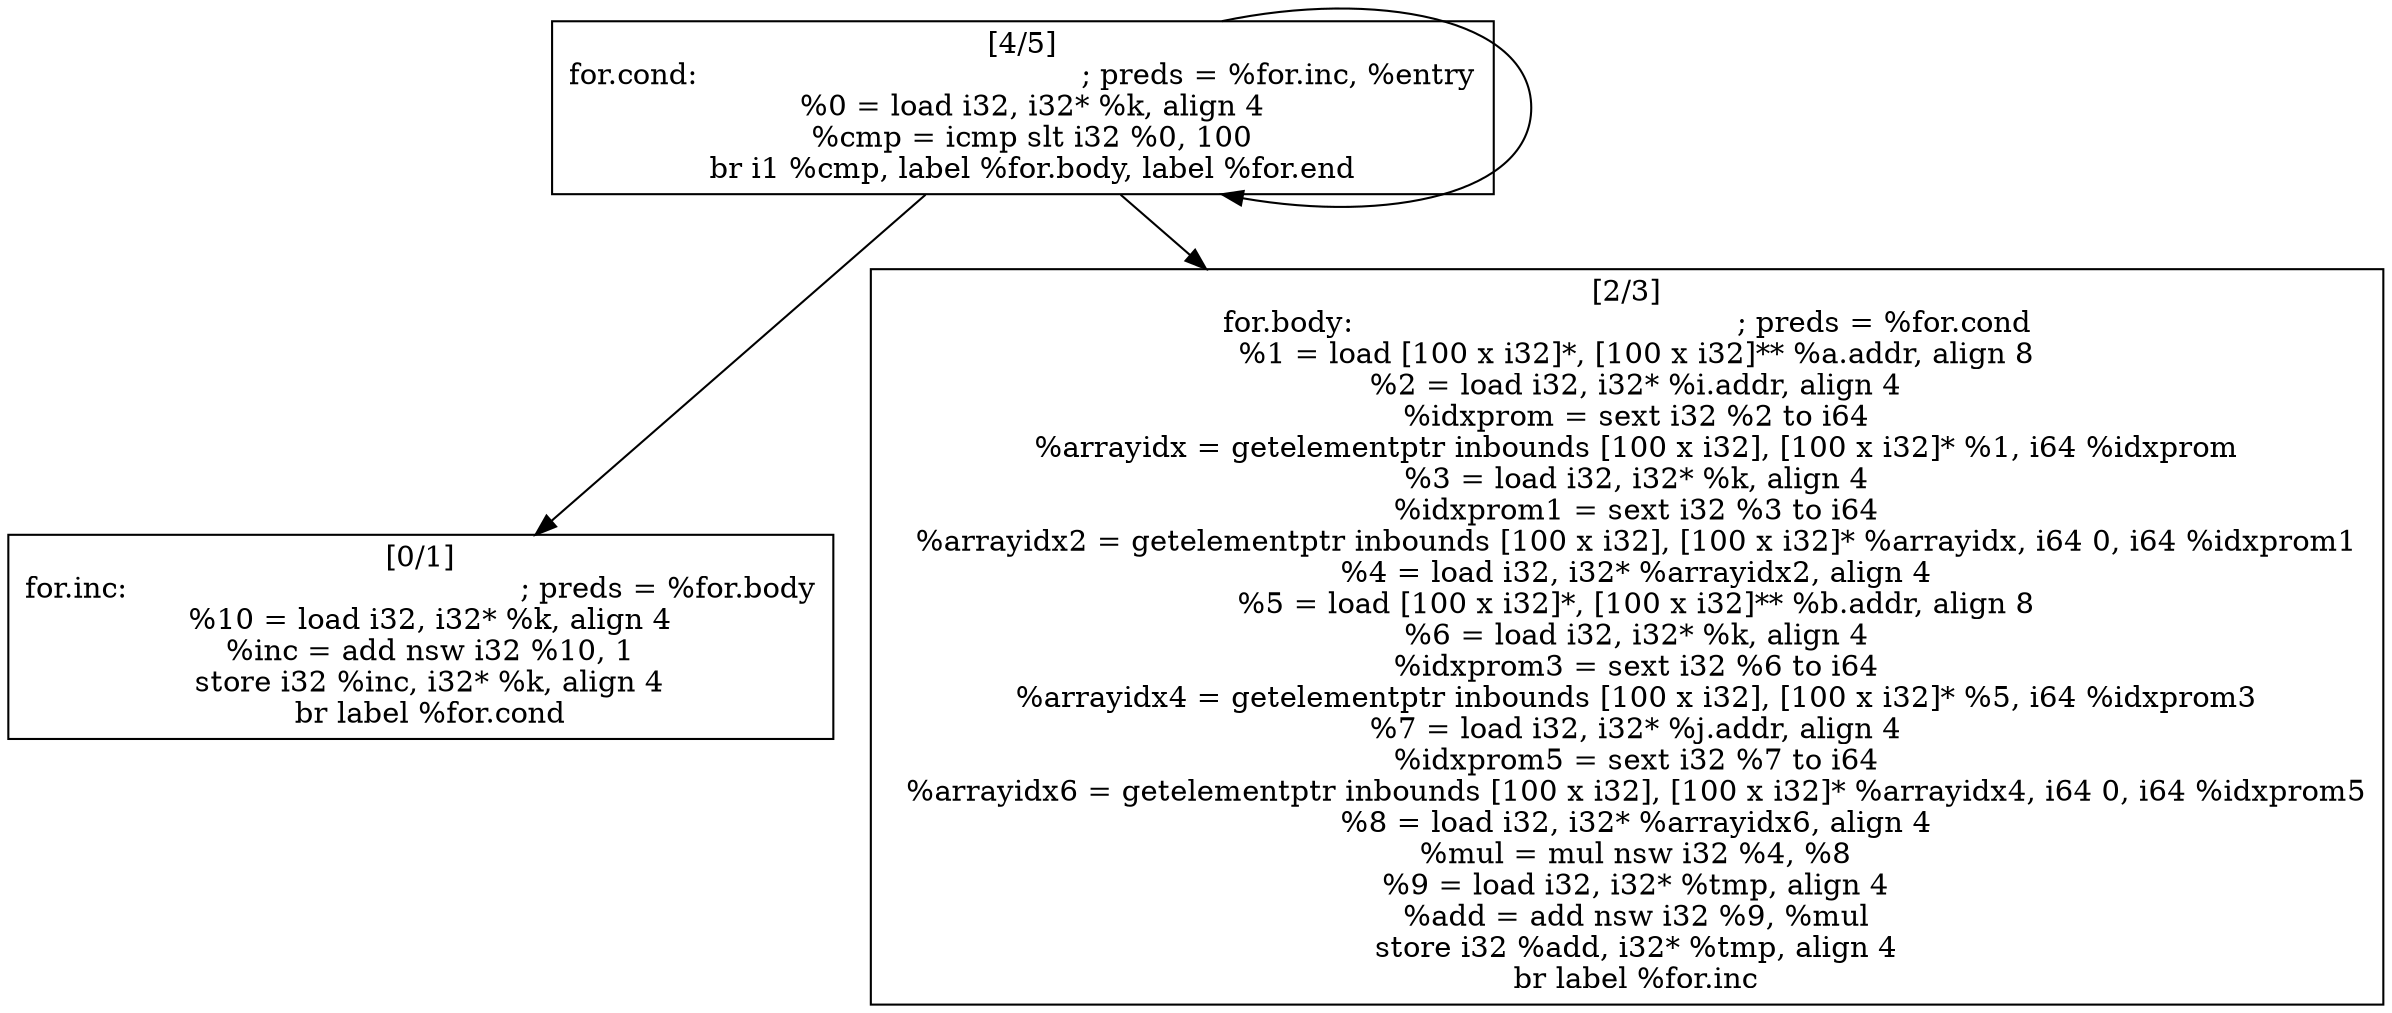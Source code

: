 
digraph G {


node35 [label="[4/5]
for.cond:                                         ; preds = %for.inc, %entry
  %0 = load i32, i32* %k, align 4
  %cmp = icmp slt i32 %0, 100
  br i1 %cmp, label %for.body, label %for.end
",shape=rectangle ]
node33 [label="[0/1]
for.inc:                                          ; preds = %for.body
  %10 = load i32, i32* %k, align 4
  %inc = add nsw i32 %10, 1
  store i32 %inc, i32* %k, align 4
  br label %for.cond
",shape=rectangle ]
node34 [label="[2/3]
for.body:                                         ; preds = %for.cond
  %1 = load [100 x i32]*, [100 x i32]** %a.addr, align 8
  %2 = load i32, i32* %i.addr, align 4
  %idxprom = sext i32 %2 to i64
  %arrayidx = getelementptr inbounds [100 x i32], [100 x i32]* %1, i64 %idxprom
  %3 = load i32, i32* %k, align 4
  %idxprom1 = sext i32 %3 to i64
  %arrayidx2 = getelementptr inbounds [100 x i32], [100 x i32]* %arrayidx, i64 0, i64 %idxprom1
  %4 = load i32, i32* %arrayidx2, align 4
  %5 = load [100 x i32]*, [100 x i32]** %b.addr, align 8
  %6 = load i32, i32* %k, align 4
  %idxprom3 = sext i32 %6 to i64
  %arrayidx4 = getelementptr inbounds [100 x i32], [100 x i32]* %5, i64 %idxprom3
  %7 = load i32, i32* %j.addr, align 4
  %idxprom5 = sext i32 %7 to i64
  %arrayidx6 = getelementptr inbounds [100 x i32], [100 x i32]* %arrayidx4, i64 0, i64 %idxprom5
  %8 = load i32, i32* %arrayidx6, align 4
  %mul = mul nsw i32 %4, %8
  %9 = load i32, i32* %tmp, align 4
  %add = add nsw i32 %9, %mul
  store i32 %add, i32* %tmp, align 4
  br label %for.inc
",shape=rectangle ]

node35->node33 [ ]
node35->node35 [ ]
node35->node34 [ ]


}
